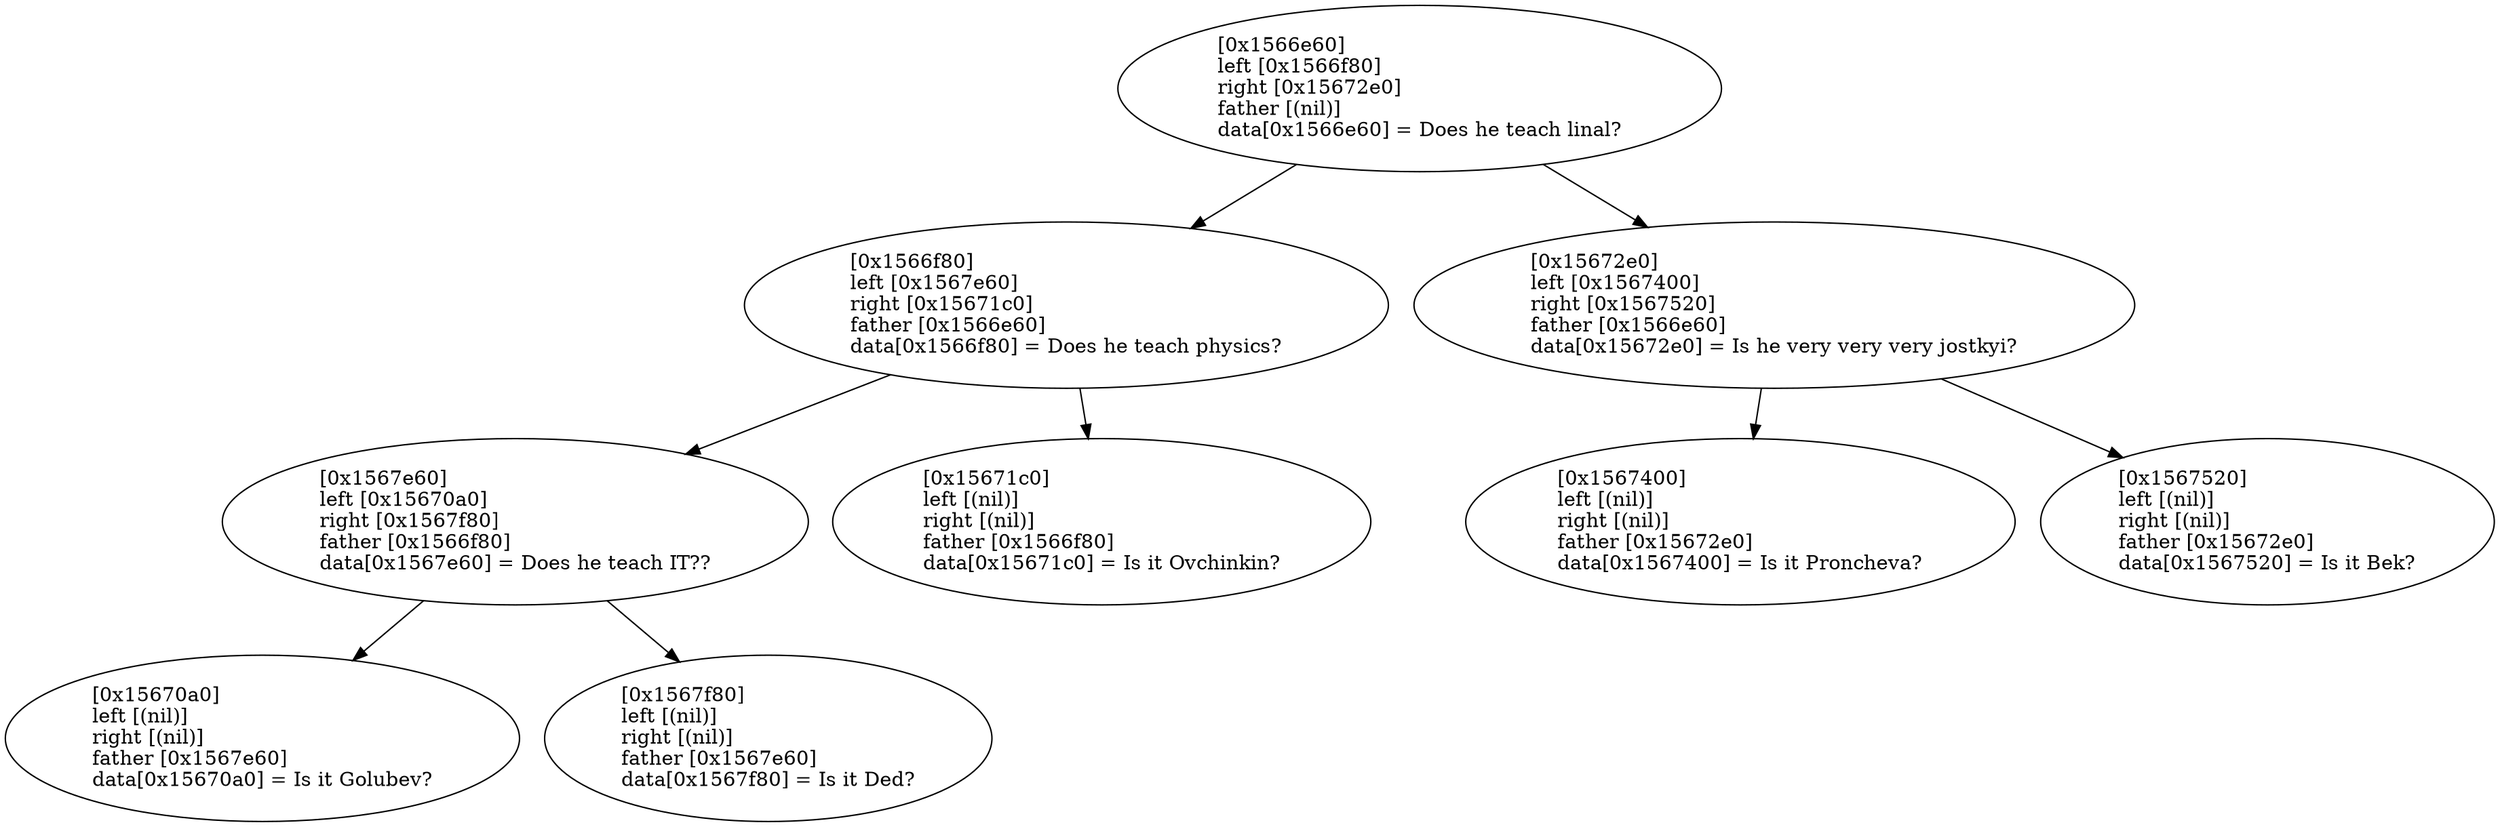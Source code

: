 digraph graf{
treeNode_0x1566e60 [label="[0x1566e60]\lleft [0x1566f80]\lright [0x15672e0]\lfather [(nil)]\ldata[0x1566e60] = Does he teach linal?"]
treeNode_0x1566e60->treeNode_0x1566f80
treeNode_0x1566f80 [label="[0x1566f80]\lleft [0x1567e60]\lright [0x15671c0]\lfather [0x1566e60]\ldata[0x1566f80] = Does he teach physics?"]
treeNode_0x1566f80->treeNode_0x1567e60
treeNode_0x1567e60 [label="[0x1567e60]\lleft [0x15670a0]\lright [0x1567f80]\lfather [0x1566f80]\ldata[0x1567e60] = Does he teach IT??"]
treeNode_0x1567e60->treeNode_0x15670a0
treeNode_0x15670a0 [label="[0x15670a0]\lleft [(nil)]\lright [(nil)]\lfather [0x1567e60]\ldata[0x15670a0] = Is it Golubev?"]
treeNode_0x1567e60->treeNode_0x1567f80
treeNode_0x1567f80 [label="[0x1567f80]\lleft [(nil)]\lright [(nil)]\lfather [0x1567e60]\ldata[0x1567f80] = Is it Ded?"]
treeNode_0x1566f80->treeNode_0x15671c0
treeNode_0x15671c0 [label="[0x15671c0]\lleft [(nil)]\lright [(nil)]\lfather [0x1566f80]\ldata[0x15671c0] = Is it Ovchinkin?"]
treeNode_0x1566e60->treeNode_0x15672e0
treeNode_0x15672e0 [label="[0x15672e0]\lleft [0x1567400]\lright [0x1567520]\lfather [0x1566e60]\ldata[0x15672e0] = Is he very very very jostkyi?"]
treeNode_0x15672e0->treeNode_0x1567400
treeNode_0x1567400 [label="[0x1567400]\lleft [(nil)]\lright [(nil)]\lfather [0x15672e0]\ldata[0x1567400] = Is it Proncheva?"]
treeNode_0x15672e0->treeNode_0x1567520
treeNode_0x1567520 [label="[0x1567520]\lleft [(nil)]\lright [(nil)]\lfather [0x15672e0]\ldata[0x1567520] = Is it Bek?"]
}